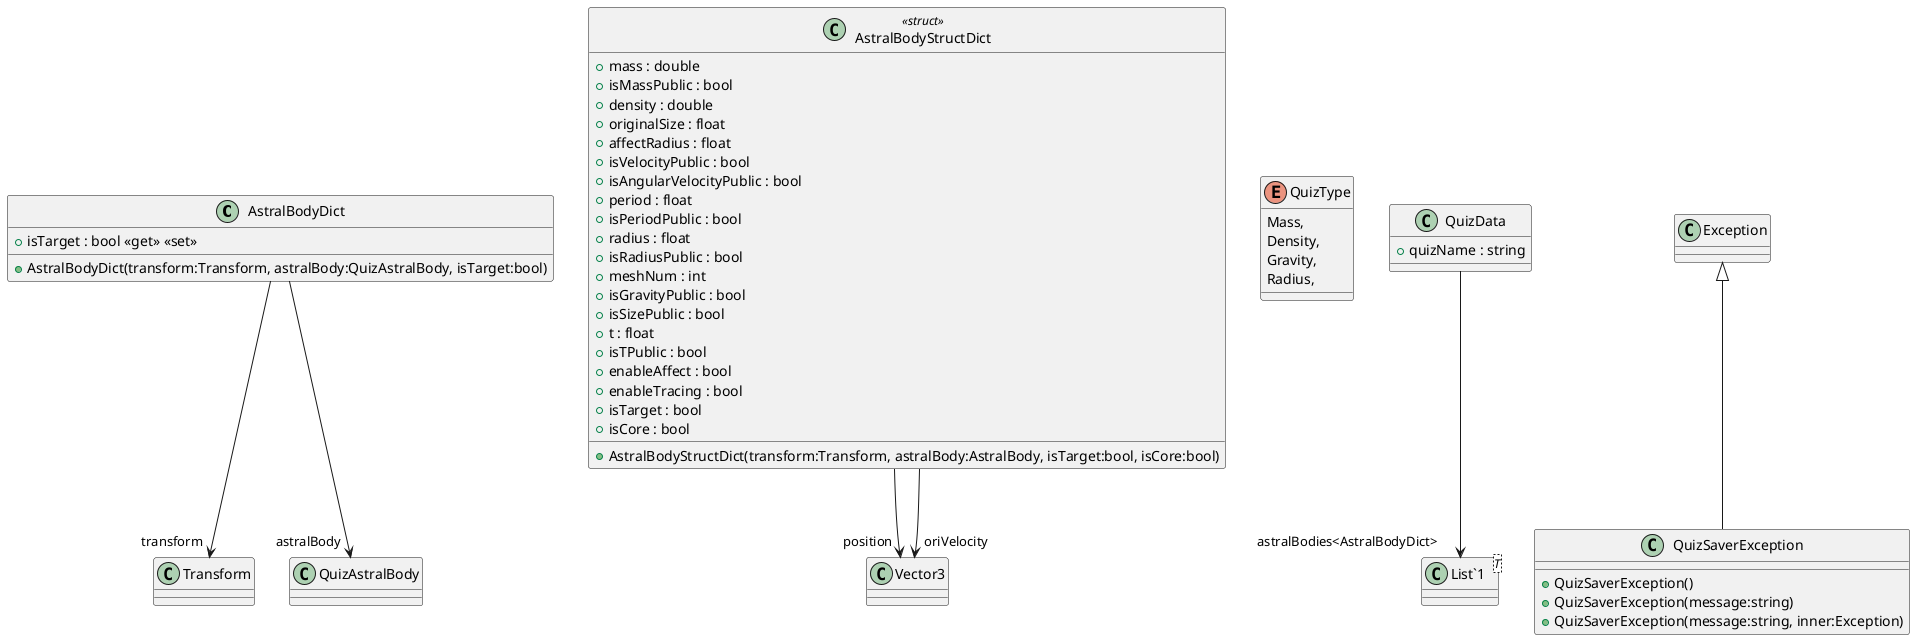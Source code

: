 @startuml
class AstralBodyDict {
    + AstralBodyDict(transform:Transform, astralBody:QuizAstralBody, isTarget:bool)
    + isTarget : bool <<get>> <<set>>
}
class AstralBodyStructDict <<struct>> {
    + mass : double
    + isMassPublic : bool
    + density : double
    + originalSize : float
    + affectRadius : float
    + isVelocityPublic : bool
    + isAngularVelocityPublic : bool
    + period : float
    + isPeriodPublic : bool
    + radius : float
    + isRadiusPublic : bool
    + meshNum : int
    + isGravityPublic : bool
    + isSizePublic : bool
    + t : float
    + isTPublic : bool
    + enableAffect : bool
    + enableTracing : bool
    + isTarget : bool
    + isCore : bool
    + AstralBodyStructDict(transform:Transform, astralBody:AstralBody, isTarget:bool, isCore:bool)
}
enum QuizType {
    Mass,
    Density,
    Gravity,
    Radius,
}
class QuizData {
    + quizName : string
}
class QuizSaverException {
    + QuizSaverException()
    + QuizSaverException(message:string)
    + QuizSaverException(message:string, inner:Exception)
}
class "List`1"<T> {
}
AstralBodyDict --> "transform" Transform
AstralBodyDict --> "astralBody" QuizAstralBody
AstralBodyStructDict --> "position" Vector3
AstralBodyStructDict --> "oriVelocity" Vector3
QuizData --> "astralBodies<AstralBodyDict>" "List`1"
Exception <|-- QuizSaverException
@enduml
